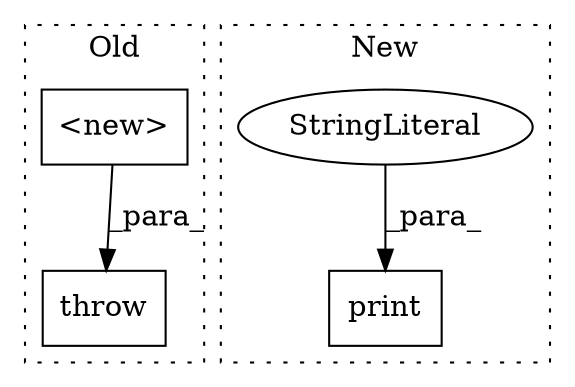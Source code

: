 digraph G {
subgraph cluster0 {
1 [label="<new>" a="14" s="6747" l="17" shape="box"];
4 [label="throw" a="53" s="6741" l="6" shape="box"];
label = "Old";
style="dotted";
}
subgraph cluster1 {
2 [label="print" a="32" s="5872,5883" l="6,1" shape="box"];
3 [label="StringLiteral" a="45" s="5878" l="5" shape="ellipse"];
label = "New";
style="dotted";
}
1 -> 4 [label="_para_"];
3 -> 2 [label="_para_"];
}